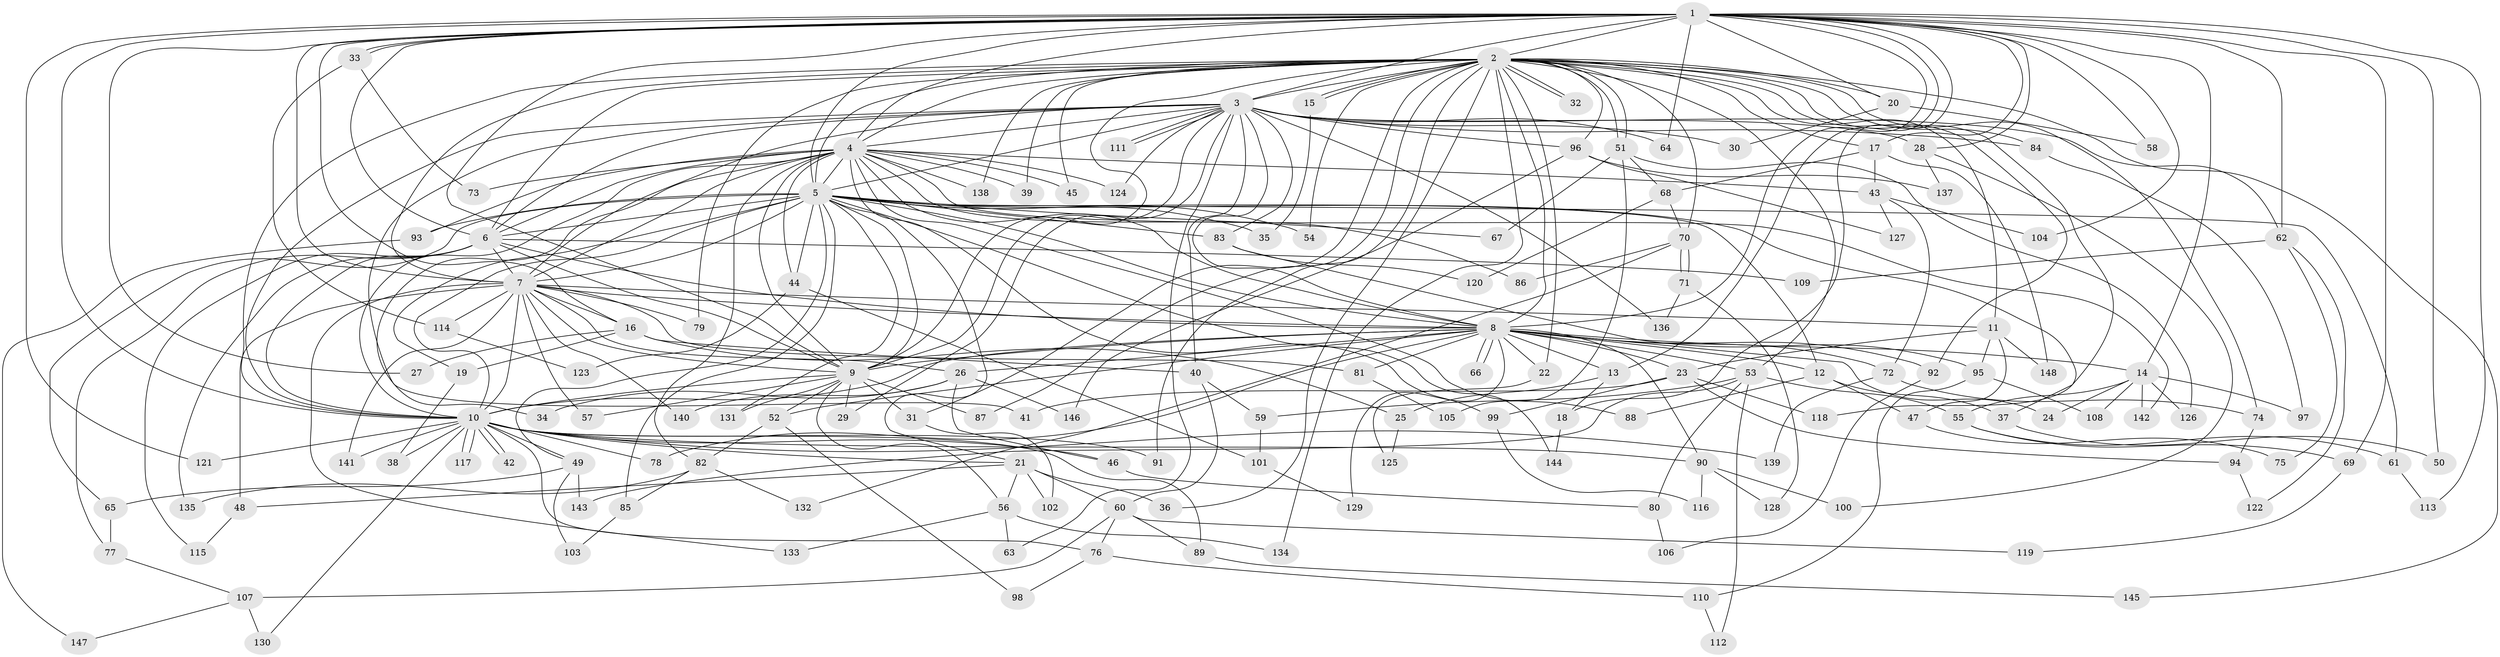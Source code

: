 // coarse degree distribution, {26: 0.018691588785046728, 33: 0.009345794392523364, 22: 0.009345794392523364, 23: 0.009345794392523364, 13: 0.009345794392523364, 18: 0.009345794392523364, 27: 0.009345794392523364, 15: 0.009345794392523364, 28: 0.009345794392523364, 7: 0.04672897196261682, 4: 0.09345794392523364, 8: 0.018691588785046728, 3: 0.1308411214953271, 5: 0.09345794392523364, 2: 0.48598130841121495, 6: 0.037383177570093455}
// Generated by graph-tools (version 1.1) at 2025/23/03/03/25 07:23:43]
// undirected, 148 vertices, 321 edges
graph export_dot {
graph [start="1"]
  node [color=gray90,style=filled];
  1;
  2;
  3;
  4;
  5;
  6;
  7;
  8;
  9;
  10;
  11;
  12;
  13;
  14;
  15;
  16;
  17;
  18;
  19;
  20;
  21;
  22;
  23;
  24;
  25;
  26;
  27;
  28;
  29;
  30;
  31;
  32;
  33;
  34;
  35;
  36;
  37;
  38;
  39;
  40;
  41;
  42;
  43;
  44;
  45;
  46;
  47;
  48;
  49;
  50;
  51;
  52;
  53;
  54;
  55;
  56;
  57;
  58;
  59;
  60;
  61;
  62;
  63;
  64;
  65;
  66;
  67;
  68;
  69;
  70;
  71;
  72;
  73;
  74;
  75;
  76;
  77;
  78;
  79;
  80;
  81;
  82;
  83;
  84;
  85;
  86;
  87;
  88;
  89;
  90;
  91;
  92;
  93;
  94;
  95;
  96;
  97;
  98;
  99;
  100;
  101;
  102;
  103;
  104;
  105;
  106;
  107;
  108;
  109;
  110;
  111;
  112;
  113;
  114;
  115;
  116;
  117;
  118;
  119;
  120;
  121;
  122;
  123;
  124;
  125;
  126;
  127;
  128;
  129;
  130;
  131;
  132;
  133;
  134;
  135;
  136;
  137;
  138;
  139;
  140;
  141;
  142;
  143;
  144;
  145;
  146;
  147;
  148;
  1 -- 2;
  1 -- 3;
  1 -- 4;
  1 -- 5;
  1 -- 6;
  1 -- 7;
  1 -- 8;
  1 -- 9;
  1 -- 10;
  1 -- 13;
  1 -- 14;
  1 -- 16;
  1 -- 17;
  1 -- 18;
  1 -- 20;
  1 -- 27;
  1 -- 28;
  1 -- 33;
  1 -- 33;
  1 -- 50;
  1 -- 58;
  1 -- 62;
  1 -- 64;
  1 -- 69;
  1 -- 104;
  1 -- 113;
  1 -- 121;
  2 -- 3;
  2 -- 4;
  2 -- 5;
  2 -- 6;
  2 -- 7;
  2 -- 8;
  2 -- 9;
  2 -- 10;
  2 -- 11;
  2 -- 15;
  2 -- 15;
  2 -- 17;
  2 -- 20;
  2 -- 22;
  2 -- 31;
  2 -- 32;
  2 -- 32;
  2 -- 36;
  2 -- 39;
  2 -- 45;
  2 -- 51;
  2 -- 51;
  2 -- 53;
  2 -- 54;
  2 -- 70;
  2 -- 74;
  2 -- 79;
  2 -- 84;
  2 -- 87;
  2 -- 91;
  2 -- 92;
  2 -- 96;
  2 -- 118;
  2 -- 134;
  2 -- 138;
  2 -- 145;
  3 -- 4;
  3 -- 5;
  3 -- 6;
  3 -- 7;
  3 -- 8;
  3 -- 9;
  3 -- 10;
  3 -- 28;
  3 -- 29;
  3 -- 30;
  3 -- 40;
  3 -- 41;
  3 -- 62;
  3 -- 63;
  3 -- 64;
  3 -- 83;
  3 -- 84;
  3 -- 96;
  3 -- 111;
  3 -- 111;
  3 -- 124;
  3 -- 136;
  4 -- 5;
  4 -- 6;
  4 -- 7;
  4 -- 8;
  4 -- 9;
  4 -- 10;
  4 -- 34;
  4 -- 39;
  4 -- 43;
  4 -- 44;
  4 -- 45;
  4 -- 73;
  4 -- 82;
  4 -- 86;
  4 -- 88;
  4 -- 93;
  4 -- 99;
  4 -- 124;
  4 -- 138;
  4 -- 142;
  5 -- 6;
  5 -- 7;
  5 -- 8;
  5 -- 9;
  5 -- 10;
  5 -- 12;
  5 -- 19;
  5 -- 21;
  5 -- 35;
  5 -- 37;
  5 -- 44;
  5 -- 49;
  5 -- 54;
  5 -- 61;
  5 -- 65;
  5 -- 67;
  5 -- 83;
  5 -- 85;
  5 -- 93;
  5 -- 131;
  5 -- 144;
  6 -- 7;
  6 -- 8;
  6 -- 9;
  6 -- 10;
  6 -- 77;
  6 -- 109;
  6 -- 115;
  6 -- 135;
  7 -- 8;
  7 -- 9;
  7 -- 10;
  7 -- 11;
  7 -- 16;
  7 -- 26;
  7 -- 48;
  7 -- 57;
  7 -- 79;
  7 -- 81;
  7 -- 114;
  7 -- 133;
  7 -- 140;
  7 -- 141;
  8 -- 9;
  8 -- 10;
  8 -- 12;
  8 -- 13;
  8 -- 14;
  8 -- 22;
  8 -- 23;
  8 -- 24;
  8 -- 26;
  8 -- 52;
  8 -- 53;
  8 -- 66;
  8 -- 66;
  8 -- 72;
  8 -- 78;
  8 -- 81;
  8 -- 90;
  8 -- 92;
  8 -- 129;
  9 -- 10;
  9 -- 29;
  9 -- 31;
  9 -- 52;
  9 -- 56;
  9 -- 57;
  9 -- 87;
  9 -- 131;
  10 -- 21;
  10 -- 38;
  10 -- 42;
  10 -- 42;
  10 -- 46;
  10 -- 49;
  10 -- 76;
  10 -- 78;
  10 -- 89;
  10 -- 90;
  10 -- 91;
  10 -- 117;
  10 -- 117;
  10 -- 121;
  10 -- 130;
  10 -- 139;
  10 -- 141;
  11 -- 23;
  11 -- 47;
  11 -- 95;
  11 -- 148;
  12 -- 37;
  12 -- 47;
  12 -- 88;
  13 -- 18;
  13 -- 25;
  14 -- 24;
  14 -- 55;
  14 -- 97;
  14 -- 108;
  14 -- 126;
  14 -- 142;
  15 -- 35;
  16 -- 19;
  16 -- 25;
  16 -- 27;
  16 -- 40;
  17 -- 43;
  17 -- 68;
  17 -- 148;
  18 -- 144;
  19 -- 38;
  20 -- 30;
  20 -- 58;
  21 -- 36;
  21 -- 48;
  21 -- 56;
  21 -- 60;
  21 -- 102;
  22 -- 125;
  23 -- 41;
  23 -- 94;
  23 -- 99;
  23 -- 118;
  25 -- 125;
  26 -- 34;
  26 -- 46;
  26 -- 140;
  26 -- 146;
  28 -- 100;
  28 -- 137;
  31 -- 102;
  33 -- 73;
  33 -- 114;
  37 -- 50;
  40 -- 59;
  40 -- 60;
  43 -- 72;
  43 -- 104;
  43 -- 127;
  44 -- 101;
  44 -- 123;
  46 -- 80;
  47 -- 75;
  48 -- 115;
  49 -- 65;
  49 -- 103;
  49 -- 143;
  51 -- 67;
  51 -- 68;
  51 -- 105;
  51 -- 126;
  52 -- 82;
  52 -- 98;
  53 -- 55;
  53 -- 59;
  53 -- 80;
  53 -- 112;
  53 -- 143;
  55 -- 61;
  55 -- 69;
  56 -- 63;
  56 -- 133;
  56 -- 134;
  59 -- 101;
  60 -- 76;
  60 -- 89;
  60 -- 107;
  60 -- 119;
  61 -- 113;
  62 -- 75;
  62 -- 109;
  62 -- 122;
  65 -- 77;
  68 -- 70;
  68 -- 120;
  69 -- 119;
  70 -- 71;
  70 -- 71;
  70 -- 86;
  70 -- 132;
  71 -- 128;
  71 -- 136;
  72 -- 74;
  72 -- 139;
  74 -- 94;
  76 -- 98;
  76 -- 110;
  77 -- 107;
  80 -- 106;
  81 -- 105;
  82 -- 85;
  82 -- 132;
  82 -- 135;
  83 -- 95;
  83 -- 120;
  84 -- 97;
  85 -- 103;
  89 -- 145;
  90 -- 100;
  90 -- 116;
  90 -- 128;
  92 -- 106;
  93 -- 147;
  94 -- 122;
  95 -- 108;
  95 -- 110;
  96 -- 127;
  96 -- 137;
  96 -- 146;
  99 -- 116;
  101 -- 129;
  107 -- 130;
  107 -- 147;
  110 -- 112;
  114 -- 123;
}
